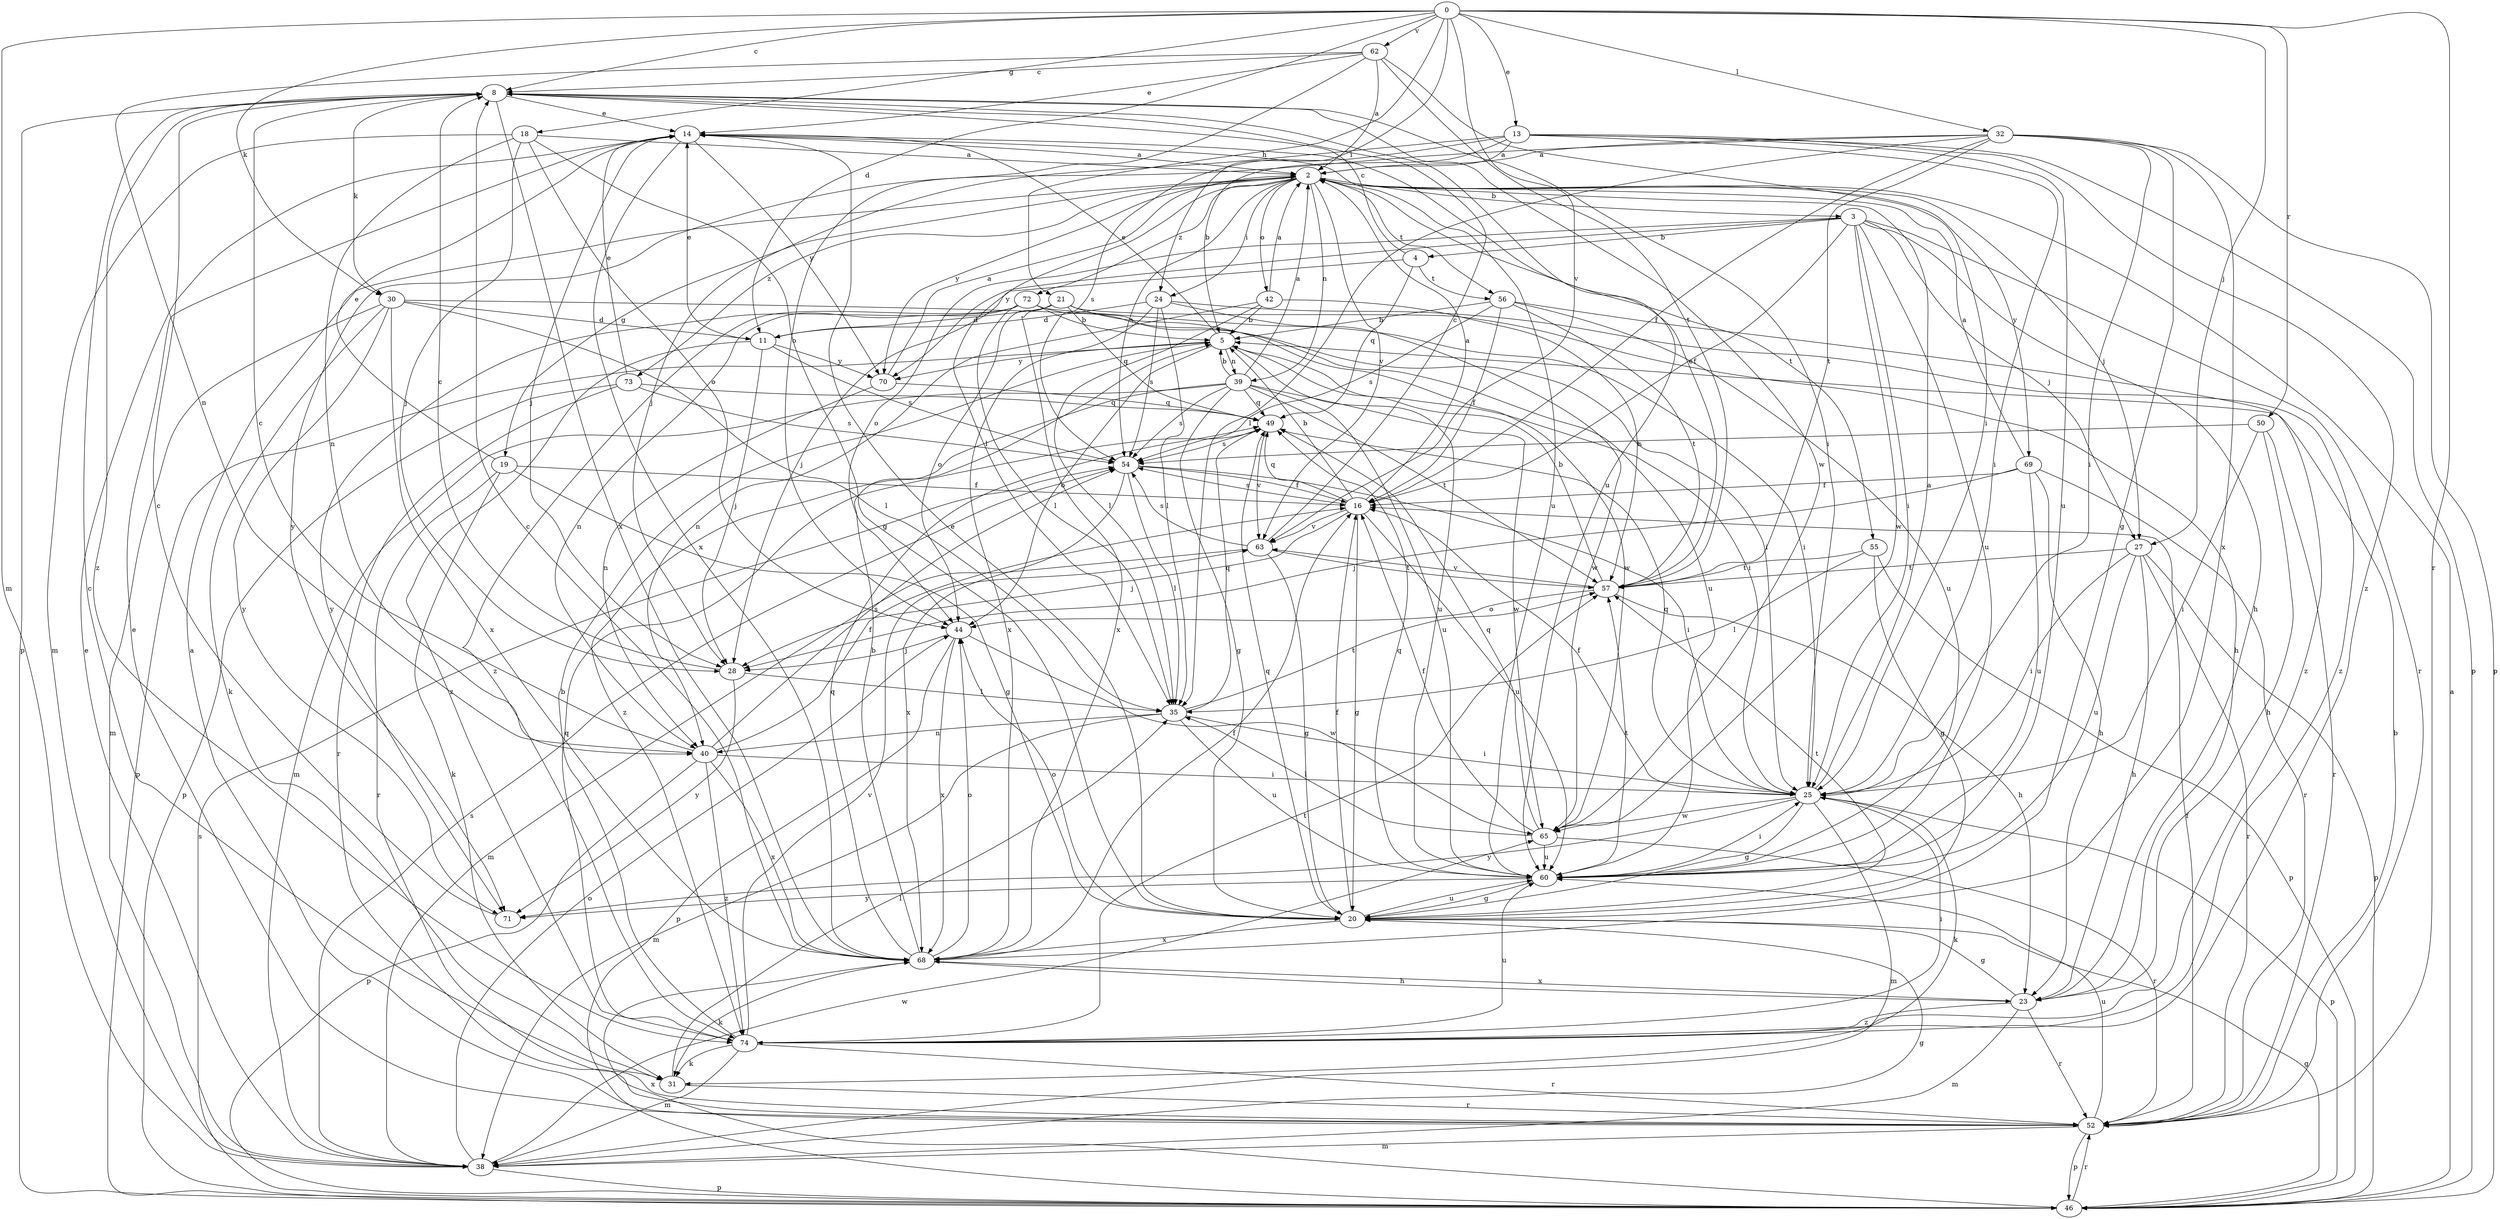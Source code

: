 strict digraph  {
0;
2;
3;
4;
5;
8;
11;
13;
14;
16;
18;
19;
20;
21;
23;
24;
25;
27;
28;
30;
31;
32;
35;
38;
39;
40;
42;
44;
46;
49;
50;
52;
54;
55;
56;
57;
60;
62;
63;
65;
68;
69;
70;
71;
72;
73;
74;
0 -> 8  [label=c];
0 -> 11  [label=d];
0 -> 13  [label=e];
0 -> 18  [label=g];
0 -> 21  [label=h];
0 -> 24  [label=i];
0 -> 27  [label=j];
0 -> 30  [label=k];
0 -> 32  [label=l];
0 -> 38  [label=m];
0 -> 50  [label=r];
0 -> 52  [label=r];
0 -> 62  [label=v];
0 -> 63  [label=v];
2 -> 3  [label=b];
2 -> 19  [label=g];
2 -> 24  [label=i];
2 -> 27  [label=j];
2 -> 35  [label=l];
2 -> 39  [label=n];
2 -> 42  [label=o];
2 -> 54  [label=s];
2 -> 55  [label=t];
2 -> 56  [label=t];
2 -> 63  [label=v];
2 -> 69  [label=y];
2 -> 70  [label=y];
2 -> 72  [label=z];
2 -> 73  [label=z];
3 -> 4  [label=b];
3 -> 16  [label=f];
3 -> 23  [label=h];
3 -> 25  [label=i];
3 -> 27  [label=j];
3 -> 44  [label=o];
3 -> 52  [label=r];
3 -> 60  [label=u];
3 -> 65  [label=w];
3 -> 70  [label=y];
4 -> 8  [label=c];
4 -> 28  [label=j];
4 -> 49  [label=q];
4 -> 56  [label=t];
5 -> 14  [label=e];
5 -> 25  [label=i];
5 -> 39  [label=n];
5 -> 44  [label=o];
5 -> 46  [label=p];
5 -> 60  [label=u];
5 -> 70  [label=y];
8 -> 14  [label=e];
8 -> 25  [label=i];
8 -> 30  [label=k];
8 -> 46  [label=p];
8 -> 60  [label=u];
8 -> 65  [label=w];
8 -> 68  [label=x];
8 -> 74  [label=z];
11 -> 14  [label=e];
11 -> 28  [label=j];
11 -> 54  [label=s];
11 -> 70  [label=y];
11 -> 74  [label=z];
13 -> 2  [label=a];
13 -> 5  [label=b];
13 -> 25  [label=i];
13 -> 28  [label=j];
13 -> 46  [label=p];
13 -> 54  [label=s];
13 -> 60  [label=u];
13 -> 74  [label=z];
14 -> 2  [label=a];
14 -> 28  [label=j];
14 -> 60  [label=u];
14 -> 68  [label=x];
14 -> 70  [label=y];
16 -> 2  [label=a];
16 -> 5  [label=b];
16 -> 20  [label=g];
16 -> 28  [label=j];
16 -> 49  [label=q];
16 -> 54  [label=s];
16 -> 60  [label=u];
16 -> 63  [label=v];
18 -> 2  [label=a];
18 -> 20  [label=g];
18 -> 28  [label=j];
18 -> 38  [label=m];
18 -> 40  [label=n];
18 -> 44  [label=o];
19 -> 14  [label=e];
19 -> 16  [label=f];
19 -> 20  [label=g];
19 -> 31  [label=k];
19 -> 52  [label=r];
20 -> 14  [label=e];
20 -> 16  [label=f];
20 -> 44  [label=o];
20 -> 49  [label=q];
20 -> 57  [label=t];
20 -> 60  [label=u];
20 -> 68  [label=x];
21 -> 11  [label=d];
21 -> 23  [label=h];
21 -> 44  [label=o];
21 -> 49  [label=q];
21 -> 65  [label=w];
21 -> 68  [label=x];
23 -> 20  [label=g];
23 -> 38  [label=m];
23 -> 52  [label=r];
23 -> 68  [label=x];
23 -> 74  [label=z];
24 -> 11  [label=d];
24 -> 35  [label=l];
24 -> 54  [label=s];
24 -> 65  [label=w];
24 -> 68  [label=x];
24 -> 74  [label=z];
25 -> 2  [label=a];
25 -> 16  [label=f];
25 -> 20  [label=g];
25 -> 31  [label=k];
25 -> 38  [label=m];
25 -> 46  [label=p];
25 -> 49  [label=q];
25 -> 65  [label=w];
25 -> 71  [label=y];
27 -> 23  [label=h];
27 -> 25  [label=i];
27 -> 46  [label=p];
27 -> 52  [label=r];
27 -> 57  [label=t];
27 -> 60  [label=u];
28 -> 8  [label=c];
28 -> 35  [label=l];
28 -> 71  [label=y];
30 -> 11  [label=d];
30 -> 25  [label=i];
30 -> 31  [label=k];
30 -> 35  [label=l];
30 -> 38  [label=m];
30 -> 68  [label=x];
30 -> 71  [label=y];
31 -> 8  [label=c];
31 -> 35  [label=l];
31 -> 52  [label=r];
32 -> 2  [label=a];
32 -> 16  [label=f];
32 -> 20  [label=g];
32 -> 25  [label=i];
32 -> 35  [label=l];
32 -> 46  [label=p];
32 -> 57  [label=t];
32 -> 68  [label=x];
32 -> 71  [label=y];
35 -> 25  [label=i];
35 -> 38  [label=m];
35 -> 40  [label=n];
35 -> 49  [label=q];
35 -> 57  [label=t];
35 -> 60  [label=u];
38 -> 14  [label=e];
38 -> 20  [label=g];
38 -> 44  [label=o];
38 -> 46  [label=p];
38 -> 54  [label=s];
38 -> 65  [label=w];
39 -> 2  [label=a];
39 -> 5  [label=b];
39 -> 20  [label=g];
39 -> 38  [label=m];
39 -> 49  [label=q];
39 -> 54  [label=s];
39 -> 57  [label=t];
39 -> 60  [label=u];
39 -> 65  [label=w];
39 -> 74  [label=z];
40 -> 8  [label=c];
40 -> 16  [label=f];
40 -> 25  [label=i];
40 -> 46  [label=p];
40 -> 54  [label=s];
40 -> 68  [label=x];
40 -> 74  [label=z];
42 -> 2  [label=a];
42 -> 5  [label=b];
42 -> 35  [label=l];
42 -> 40  [label=n];
42 -> 57  [label=t];
44 -> 28  [label=j];
44 -> 46  [label=p];
44 -> 65  [label=w];
44 -> 68  [label=x];
46 -> 2  [label=a];
46 -> 20  [label=g];
46 -> 52  [label=r];
46 -> 54  [label=s];
46 -> 68  [label=x];
49 -> 54  [label=s];
49 -> 63  [label=v];
50 -> 23  [label=h];
50 -> 25  [label=i];
50 -> 52  [label=r];
50 -> 54  [label=s];
52 -> 2  [label=a];
52 -> 5  [label=b];
52 -> 14  [label=e];
52 -> 16  [label=f];
52 -> 38  [label=m];
52 -> 46  [label=p];
52 -> 60  [label=u];
54 -> 16  [label=f];
54 -> 25  [label=i];
54 -> 35  [label=l];
54 -> 68  [label=x];
55 -> 20  [label=g];
55 -> 35  [label=l];
55 -> 46  [label=p];
55 -> 57  [label=t];
56 -> 5  [label=b];
56 -> 16  [label=f];
56 -> 54  [label=s];
56 -> 57  [label=t];
56 -> 60  [label=u];
56 -> 74  [label=z];
57 -> 5  [label=b];
57 -> 14  [label=e];
57 -> 23  [label=h];
57 -> 44  [label=o];
57 -> 63  [label=v];
60 -> 20  [label=g];
60 -> 25  [label=i];
60 -> 49  [label=q];
60 -> 57  [label=t];
60 -> 71  [label=y];
62 -> 2  [label=a];
62 -> 8  [label=c];
62 -> 14  [label=e];
62 -> 25  [label=i];
62 -> 40  [label=n];
62 -> 44  [label=o];
62 -> 57  [label=t];
63 -> 8  [label=c];
63 -> 20  [label=g];
63 -> 38  [label=m];
63 -> 54  [label=s];
63 -> 57  [label=t];
65 -> 16  [label=f];
65 -> 35  [label=l];
65 -> 49  [label=q];
65 -> 52  [label=r];
65 -> 60  [label=u];
68 -> 5  [label=b];
68 -> 8  [label=c];
68 -> 16  [label=f];
68 -> 23  [label=h];
68 -> 31  [label=k];
68 -> 44  [label=o];
68 -> 49  [label=q];
69 -> 2  [label=a];
69 -> 16  [label=f];
69 -> 23  [label=h];
69 -> 28  [label=j];
69 -> 52  [label=r];
69 -> 60  [label=u];
70 -> 2  [label=a];
70 -> 40  [label=n];
70 -> 49  [label=q];
71 -> 8  [label=c];
72 -> 5  [label=b];
72 -> 25  [label=i];
72 -> 35  [label=l];
72 -> 40  [label=n];
72 -> 60  [label=u];
72 -> 71  [label=y];
72 -> 74  [label=z];
73 -> 14  [label=e];
73 -> 46  [label=p];
73 -> 49  [label=q];
73 -> 52  [label=r];
73 -> 54  [label=s];
74 -> 5  [label=b];
74 -> 25  [label=i];
74 -> 31  [label=k];
74 -> 38  [label=m];
74 -> 49  [label=q];
74 -> 52  [label=r];
74 -> 57  [label=t];
74 -> 60  [label=u];
74 -> 63  [label=v];
}
